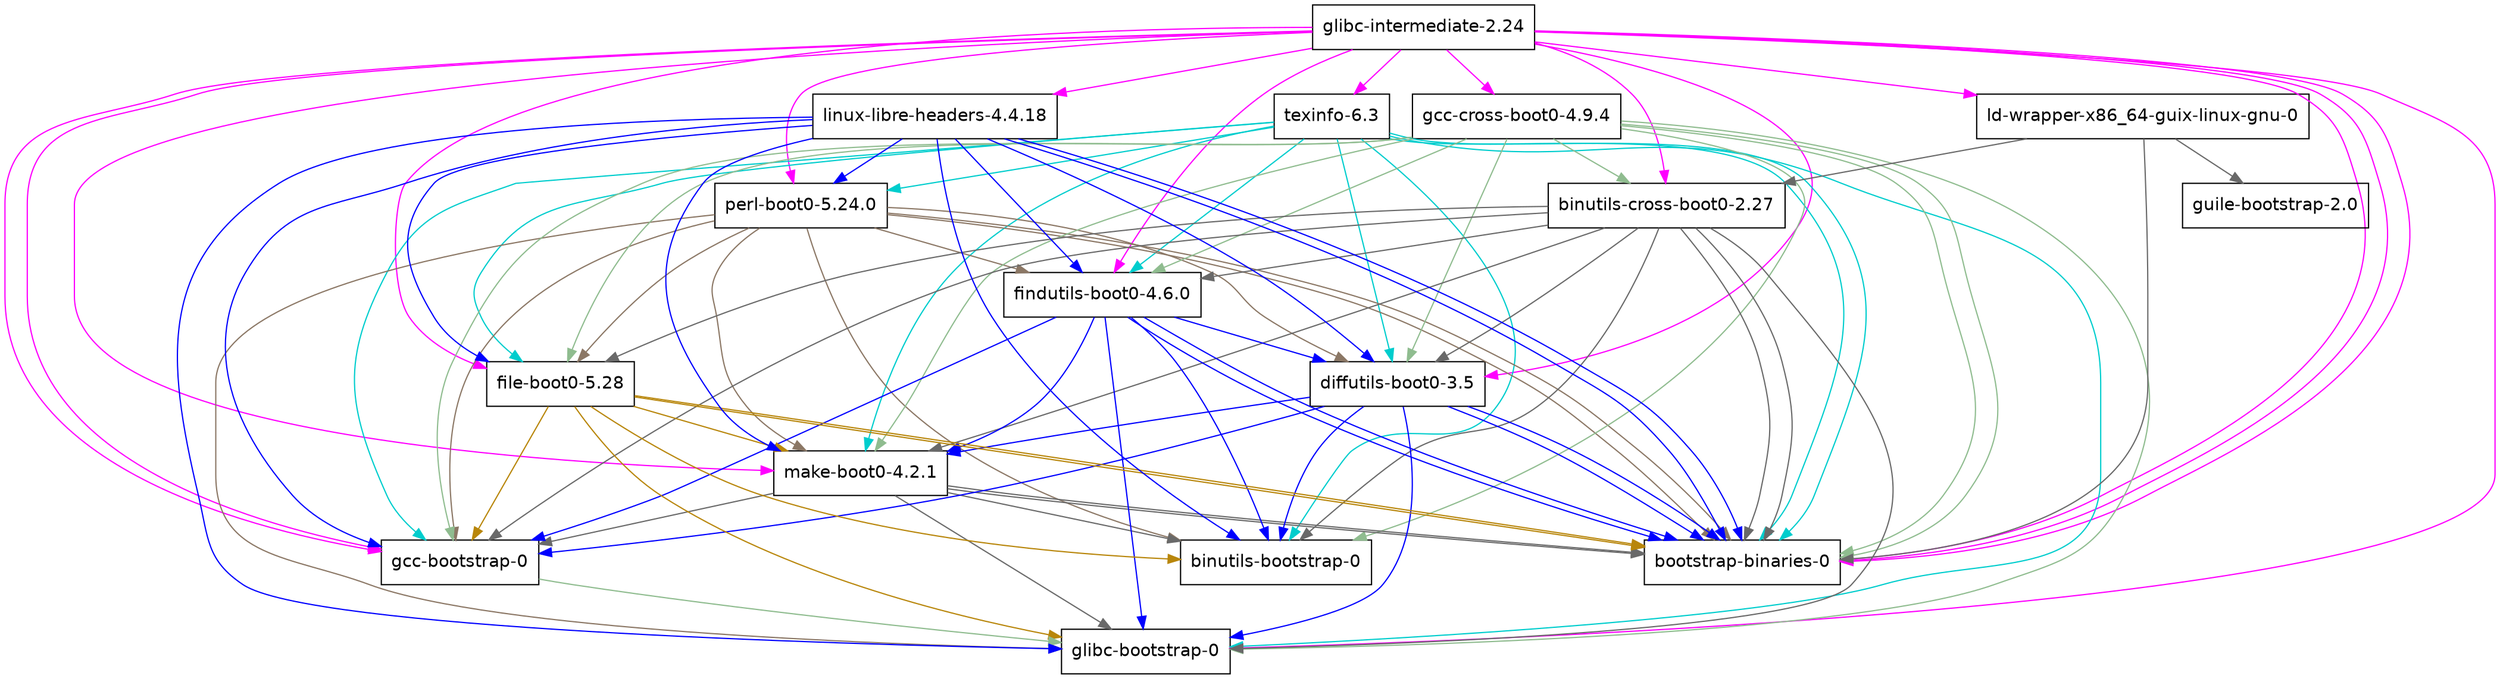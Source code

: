 digraph "Guix bag" {
  "/gnu/store/aymf6jlxxpwgr71rkiz24m646nqsyii6-glibc-intermediate-2.24.drv" [label = "glibc-intermediate-2.24", shape = box, fontname = "dejavu sans"];
  "/gnu/store/aymf6jlxxpwgr71rkiz24m646nqsyii6-glibc-intermediate-2.24.drv" -> "/gnu/store/wx8ifbb7x22cl4998fyldsr24fcv18j3-texinfo-6.3.drv" [color = magenta];
  "/gnu/store/aymf6jlxxpwgr71rkiz24m646nqsyii6-glibc-intermediate-2.24.drv" -> "/gnu/store/ccj3as3258l70lmphi48hs7n017wv75s-perl-boot0-5.24.0.drv" [color = magenta];
  "/gnu/store/aymf6jlxxpwgr71rkiz24m646nqsyii6-glibc-intermediate-2.24.drv" -> "/gnu/store/w9adgzgdqkwz0w13zxf2fn363v9wcllc-gcc-cross-boot0-4.9.4.drv" [color = magenta];
  "/gnu/store/aymf6jlxxpwgr71rkiz24m646nqsyii6-glibc-intermediate-2.24.drv" -> "/gnu/store/72snmrnjphwjxffknjhzm3xg38wd08al-ld-wrapper-x86_64-guix-linux-gnu-0.drv" [color = magenta];
  "/gnu/store/aymf6jlxxpwgr71rkiz24m646nqsyii6-glibc-intermediate-2.24.drv" -> "/gnu/store/v1v7jp438hc5rpgriwpjp04x049vh0g4-binutils-cross-boot0-2.27.drv" [color = magenta];
  "/gnu/store/aymf6jlxxpwgr71rkiz24m646nqsyii6-glibc-intermediate-2.24.drv" -> "/gnu/store/1jpld53g41rzv2bmjp6v9mckmyw75vs3-make-boot0-4.2.1.drv" [color = magenta];
  "/gnu/store/aymf6jlxxpwgr71rkiz24m646nqsyii6-glibc-intermediate-2.24.drv" -> "/gnu/store/zpphawi07xidhfs2dja3w7hmnfp99j02-diffutils-boot0-3.5.drv" [color = magenta];
  "/gnu/store/aymf6jlxxpwgr71rkiz24m646nqsyii6-glibc-intermediate-2.24.drv" -> "/gnu/store/m4900ip34w4rcgn5620iqdi1wv198d9s-findutils-boot0-4.6.0.drv" [color = magenta];
  "/gnu/store/aymf6jlxxpwgr71rkiz24m646nqsyii6-glibc-intermediate-2.24.drv" -> "/gnu/store/nwzyr3xskw0ms8cndffsfvhvm5xz96pc-file-boot0-5.28.drv" [color = magenta];
  "/gnu/store/aymf6jlxxpwgr71rkiz24m646nqsyii6-glibc-intermediate-2.24.drv" -> "/gnu/store/wda0p45jlbzg6w9j8zxw2sd11n2a4pbv-glibc-bootstrap-0.drv" [color = magenta];
  "/gnu/store/aymf6jlxxpwgr71rkiz24m646nqsyii6-glibc-intermediate-2.24.drv" -> "/gnu/store/jxlg2pb4bhxjld9kimc0vgc1pvgifzag-gcc-bootstrap-0.drv" [color = magenta];
  "/gnu/store/aymf6jlxxpwgr71rkiz24m646nqsyii6-glibc-intermediate-2.24.drv" -> "/gnu/store/pmvh852v0x1zbl4r37pcpdqnq6m3bwfk-bootstrap-binaries-0.drv" [color = magenta];
  "/gnu/store/aymf6jlxxpwgr71rkiz24m646nqsyii6-glibc-intermediate-2.24.drv" -> "/gnu/store/pmvh852v0x1zbl4r37pcpdqnq6m3bwfk-bootstrap-binaries-0.drv" [color = magenta];
  "/gnu/store/aymf6jlxxpwgr71rkiz24m646nqsyii6-glibc-intermediate-2.24.drv" -> "/gnu/store/jxlg2pb4bhxjld9kimc0vgc1pvgifzag-gcc-bootstrap-0.drv" [color = magenta];
  "/gnu/store/aymf6jlxxpwgr71rkiz24m646nqsyii6-glibc-intermediate-2.24.drv" -> "/gnu/store/pmvh852v0x1zbl4r37pcpdqnq6m3bwfk-bootstrap-binaries-0.drv" [color = magenta];
  "/gnu/store/aymf6jlxxpwgr71rkiz24m646nqsyii6-glibc-intermediate-2.24.drv" -> "/gnu/store/5syba2bxhh8z79jhq83fzy8fxcx5xb4s-linux-libre-headers-4.4.18.drv" [color = magenta];
  "/gnu/store/wx8ifbb7x22cl4998fyldsr24fcv18j3-texinfo-6.3.drv" [label = "texinfo-6.3", shape = box, fontname = "dejavu sans"];
  "/gnu/store/wx8ifbb7x22cl4998fyldsr24fcv18j3-texinfo-6.3.drv" -> "/gnu/store/1jpld53g41rzv2bmjp6v9mckmyw75vs3-make-boot0-4.2.1.drv" [color = cyan3];
  "/gnu/store/wx8ifbb7x22cl4998fyldsr24fcv18j3-texinfo-6.3.drv" -> "/gnu/store/zpphawi07xidhfs2dja3w7hmnfp99j02-diffutils-boot0-3.5.drv" [color = cyan3];
  "/gnu/store/wx8ifbb7x22cl4998fyldsr24fcv18j3-texinfo-6.3.drv" -> "/gnu/store/m4900ip34w4rcgn5620iqdi1wv198d9s-findutils-boot0-4.6.0.drv" [color = cyan3];
  "/gnu/store/wx8ifbb7x22cl4998fyldsr24fcv18j3-texinfo-6.3.drv" -> "/gnu/store/nwzyr3xskw0ms8cndffsfvhvm5xz96pc-file-boot0-5.28.drv" [color = cyan3];
  "/gnu/store/wx8ifbb7x22cl4998fyldsr24fcv18j3-texinfo-6.3.drv" -> "/gnu/store/wda0p45jlbzg6w9j8zxw2sd11n2a4pbv-glibc-bootstrap-0.drv" [color = cyan3];
  "/gnu/store/wx8ifbb7x22cl4998fyldsr24fcv18j3-texinfo-6.3.drv" -> "/gnu/store/jxlg2pb4bhxjld9kimc0vgc1pvgifzag-gcc-bootstrap-0.drv" [color = cyan3];
  "/gnu/store/wx8ifbb7x22cl4998fyldsr24fcv18j3-texinfo-6.3.drv" -> "/gnu/store/wv8sf8h4n9s5cdya223iy2wp3alr92x8-binutils-bootstrap-0.drv" [color = cyan3];
  "/gnu/store/wx8ifbb7x22cl4998fyldsr24fcv18j3-texinfo-6.3.drv" -> "/gnu/store/pmvh852v0x1zbl4r37pcpdqnq6m3bwfk-bootstrap-binaries-0.drv" [color = cyan3];
  "/gnu/store/wx8ifbb7x22cl4998fyldsr24fcv18j3-texinfo-6.3.drv" -> "/gnu/store/pmvh852v0x1zbl4r37pcpdqnq6m3bwfk-bootstrap-binaries-0.drv" [color = cyan3];
  "/gnu/store/wx8ifbb7x22cl4998fyldsr24fcv18j3-texinfo-6.3.drv" -> "/gnu/store/ccj3as3258l70lmphi48hs7n017wv75s-perl-boot0-5.24.0.drv" [color = cyan3];
  "/gnu/store/1jpld53g41rzv2bmjp6v9mckmyw75vs3-make-boot0-4.2.1.drv" [label = "make-boot0-4.2.1", shape = box, fontname = "dejavu sans"];
  "/gnu/store/1jpld53g41rzv2bmjp6v9mckmyw75vs3-make-boot0-4.2.1.drv" -> "/gnu/store/wda0p45jlbzg6w9j8zxw2sd11n2a4pbv-glibc-bootstrap-0.drv" [color = dimgrey];
  "/gnu/store/1jpld53g41rzv2bmjp6v9mckmyw75vs3-make-boot0-4.2.1.drv" -> "/gnu/store/jxlg2pb4bhxjld9kimc0vgc1pvgifzag-gcc-bootstrap-0.drv" [color = dimgrey];
  "/gnu/store/1jpld53g41rzv2bmjp6v9mckmyw75vs3-make-boot0-4.2.1.drv" -> "/gnu/store/wv8sf8h4n9s5cdya223iy2wp3alr92x8-binutils-bootstrap-0.drv" [color = dimgrey];
  "/gnu/store/1jpld53g41rzv2bmjp6v9mckmyw75vs3-make-boot0-4.2.1.drv" -> "/gnu/store/pmvh852v0x1zbl4r37pcpdqnq6m3bwfk-bootstrap-binaries-0.drv" [color = dimgrey];
  "/gnu/store/1jpld53g41rzv2bmjp6v9mckmyw75vs3-make-boot0-4.2.1.drv" -> "/gnu/store/pmvh852v0x1zbl4r37pcpdqnq6m3bwfk-bootstrap-binaries-0.drv" [color = dimgrey];
  "/gnu/store/wda0p45jlbzg6w9j8zxw2sd11n2a4pbv-glibc-bootstrap-0.drv" [label = "glibc-bootstrap-0", shape = box, fontname = "dejavu sans"];
  "/gnu/store/jxlg2pb4bhxjld9kimc0vgc1pvgifzag-gcc-bootstrap-0.drv" [label = "gcc-bootstrap-0", shape = box, fontname = "dejavu sans"];
  "/gnu/store/jxlg2pb4bhxjld9kimc0vgc1pvgifzag-gcc-bootstrap-0.drv" -> "/gnu/store/wda0p45jlbzg6w9j8zxw2sd11n2a4pbv-glibc-bootstrap-0.drv" [color = darkseagreen];
  "/gnu/store/wv8sf8h4n9s5cdya223iy2wp3alr92x8-binutils-bootstrap-0.drv" [label = "binutils-bootstrap-0", shape = box, fontname = "dejavu sans"];
  "/gnu/store/pmvh852v0x1zbl4r37pcpdqnq6m3bwfk-bootstrap-binaries-0.drv" [label = "bootstrap-binaries-0", shape = box, fontname = "dejavu sans"];
  "/gnu/store/zpphawi07xidhfs2dja3w7hmnfp99j02-diffutils-boot0-3.5.drv" [label = "diffutils-boot0-3.5", shape = box, fontname = "dejavu sans"];
  "/gnu/store/zpphawi07xidhfs2dja3w7hmnfp99j02-diffutils-boot0-3.5.drv" -> "/gnu/store/1jpld53g41rzv2bmjp6v9mckmyw75vs3-make-boot0-4.2.1.drv" [color = blue];
  "/gnu/store/zpphawi07xidhfs2dja3w7hmnfp99j02-diffutils-boot0-3.5.drv" -> "/gnu/store/wda0p45jlbzg6w9j8zxw2sd11n2a4pbv-glibc-bootstrap-0.drv" [color = blue];
  "/gnu/store/zpphawi07xidhfs2dja3w7hmnfp99j02-diffutils-boot0-3.5.drv" -> "/gnu/store/jxlg2pb4bhxjld9kimc0vgc1pvgifzag-gcc-bootstrap-0.drv" [color = blue];
  "/gnu/store/zpphawi07xidhfs2dja3w7hmnfp99j02-diffutils-boot0-3.5.drv" -> "/gnu/store/wv8sf8h4n9s5cdya223iy2wp3alr92x8-binutils-bootstrap-0.drv" [color = blue];
  "/gnu/store/zpphawi07xidhfs2dja3w7hmnfp99j02-diffutils-boot0-3.5.drv" -> "/gnu/store/pmvh852v0x1zbl4r37pcpdqnq6m3bwfk-bootstrap-binaries-0.drv" [color = blue];
  "/gnu/store/zpphawi07xidhfs2dja3w7hmnfp99j02-diffutils-boot0-3.5.drv" -> "/gnu/store/pmvh852v0x1zbl4r37pcpdqnq6m3bwfk-bootstrap-binaries-0.drv" [color = blue];
  "/gnu/store/m4900ip34w4rcgn5620iqdi1wv198d9s-findutils-boot0-4.6.0.drv" [label = "findutils-boot0-4.6.0", shape = box, fontname = "dejavu sans"];
  "/gnu/store/m4900ip34w4rcgn5620iqdi1wv198d9s-findutils-boot0-4.6.0.drv" -> "/gnu/store/1jpld53g41rzv2bmjp6v9mckmyw75vs3-make-boot0-4.2.1.drv" [color = blue];
  "/gnu/store/m4900ip34w4rcgn5620iqdi1wv198d9s-findutils-boot0-4.6.0.drv" -> "/gnu/store/zpphawi07xidhfs2dja3w7hmnfp99j02-diffutils-boot0-3.5.drv" [color = blue];
  "/gnu/store/m4900ip34w4rcgn5620iqdi1wv198d9s-findutils-boot0-4.6.0.drv" -> "/gnu/store/wda0p45jlbzg6w9j8zxw2sd11n2a4pbv-glibc-bootstrap-0.drv" [color = blue];
  "/gnu/store/m4900ip34w4rcgn5620iqdi1wv198d9s-findutils-boot0-4.6.0.drv" -> "/gnu/store/jxlg2pb4bhxjld9kimc0vgc1pvgifzag-gcc-bootstrap-0.drv" [color = blue];
  "/gnu/store/m4900ip34w4rcgn5620iqdi1wv198d9s-findutils-boot0-4.6.0.drv" -> "/gnu/store/wv8sf8h4n9s5cdya223iy2wp3alr92x8-binutils-bootstrap-0.drv" [color = blue];
  "/gnu/store/m4900ip34w4rcgn5620iqdi1wv198d9s-findutils-boot0-4.6.0.drv" -> "/gnu/store/pmvh852v0x1zbl4r37pcpdqnq6m3bwfk-bootstrap-binaries-0.drv" [color = blue];
  "/gnu/store/m4900ip34w4rcgn5620iqdi1wv198d9s-findutils-boot0-4.6.0.drv" -> "/gnu/store/pmvh852v0x1zbl4r37pcpdqnq6m3bwfk-bootstrap-binaries-0.drv" [color = blue];
  "/gnu/store/nwzyr3xskw0ms8cndffsfvhvm5xz96pc-file-boot0-5.28.drv" [label = "file-boot0-5.28", shape = box, fontname = "dejavu sans"];
  "/gnu/store/nwzyr3xskw0ms8cndffsfvhvm5xz96pc-file-boot0-5.28.drv" -> "/gnu/store/1jpld53g41rzv2bmjp6v9mckmyw75vs3-make-boot0-4.2.1.drv" [color = darkgoldenrod];
  "/gnu/store/nwzyr3xskw0ms8cndffsfvhvm5xz96pc-file-boot0-5.28.drv" -> "/gnu/store/wda0p45jlbzg6w9j8zxw2sd11n2a4pbv-glibc-bootstrap-0.drv" [color = darkgoldenrod];
  "/gnu/store/nwzyr3xskw0ms8cndffsfvhvm5xz96pc-file-boot0-5.28.drv" -> "/gnu/store/jxlg2pb4bhxjld9kimc0vgc1pvgifzag-gcc-bootstrap-0.drv" [color = darkgoldenrod];
  "/gnu/store/nwzyr3xskw0ms8cndffsfvhvm5xz96pc-file-boot0-5.28.drv" -> "/gnu/store/wv8sf8h4n9s5cdya223iy2wp3alr92x8-binutils-bootstrap-0.drv" [color = darkgoldenrod];
  "/gnu/store/nwzyr3xskw0ms8cndffsfvhvm5xz96pc-file-boot0-5.28.drv" -> "/gnu/store/pmvh852v0x1zbl4r37pcpdqnq6m3bwfk-bootstrap-binaries-0.drv" [color = darkgoldenrod];
  "/gnu/store/nwzyr3xskw0ms8cndffsfvhvm5xz96pc-file-boot0-5.28.drv" -> "/gnu/store/pmvh852v0x1zbl4r37pcpdqnq6m3bwfk-bootstrap-binaries-0.drv" [color = darkgoldenrod];
  "/gnu/store/ccj3as3258l70lmphi48hs7n017wv75s-perl-boot0-5.24.0.drv" [label = "perl-boot0-5.24.0", shape = box, fontname = "dejavu sans"];
  "/gnu/store/ccj3as3258l70lmphi48hs7n017wv75s-perl-boot0-5.24.0.drv" -> "/gnu/store/1jpld53g41rzv2bmjp6v9mckmyw75vs3-make-boot0-4.2.1.drv" [color = peachpuff4];
  "/gnu/store/ccj3as3258l70lmphi48hs7n017wv75s-perl-boot0-5.24.0.drv" -> "/gnu/store/zpphawi07xidhfs2dja3w7hmnfp99j02-diffutils-boot0-3.5.drv" [color = peachpuff4];
  "/gnu/store/ccj3as3258l70lmphi48hs7n017wv75s-perl-boot0-5.24.0.drv" -> "/gnu/store/m4900ip34w4rcgn5620iqdi1wv198d9s-findutils-boot0-4.6.0.drv" [color = peachpuff4];
  "/gnu/store/ccj3as3258l70lmphi48hs7n017wv75s-perl-boot0-5.24.0.drv" -> "/gnu/store/nwzyr3xskw0ms8cndffsfvhvm5xz96pc-file-boot0-5.28.drv" [color = peachpuff4];
  "/gnu/store/ccj3as3258l70lmphi48hs7n017wv75s-perl-boot0-5.24.0.drv" -> "/gnu/store/wda0p45jlbzg6w9j8zxw2sd11n2a4pbv-glibc-bootstrap-0.drv" [color = peachpuff4];
  "/gnu/store/ccj3as3258l70lmphi48hs7n017wv75s-perl-boot0-5.24.0.drv" -> "/gnu/store/jxlg2pb4bhxjld9kimc0vgc1pvgifzag-gcc-bootstrap-0.drv" [color = peachpuff4];
  "/gnu/store/ccj3as3258l70lmphi48hs7n017wv75s-perl-boot0-5.24.0.drv" -> "/gnu/store/wv8sf8h4n9s5cdya223iy2wp3alr92x8-binutils-bootstrap-0.drv" [color = peachpuff4];
  "/gnu/store/ccj3as3258l70lmphi48hs7n017wv75s-perl-boot0-5.24.0.drv" -> "/gnu/store/pmvh852v0x1zbl4r37pcpdqnq6m3bwfk-bootstrap-binaries-0.drv" [color = peachpuff4];
  "/gnu/store/ccj3as3258l70lmphi48hs7n017wv75s-perl-boot0-5.24.0.drv" -> "/gnu/store/pmvh852v0x1zbl4r37pcpdqnq6m3bwfk-bootstrap-binaries-0.drv" [color = peachpuff4];
  "/gnu/store/w9adgzgdqkwz0w13zxf2fn363v9wcllc-gcc-cross-boot0-4.9.4.drv" [label = "gcc-cross-boot0-4.9.4", shape = box, fontname = "dejavu sans"];
  "/gnu/store/w9adgzgdqkwz0w13zxf2fn363v9wcllc-gcc-cross-boot0-4.9.4.drv" -> "/gnu/store/v1v7jp438hc5rpgriwpjp04x049vh0g4-binutils-cross-boot0-2.27.drv" [color = darkseagreen];
  "/gnu/store/w9adgzgdqkwz0w13zxf2fn363v9wcllc-gcc-cross-boot0-4.9.4.drv" -> "/gnu/store/wda0p45jlbzg6w9j8zxw2sd11n2a4pbv-glibc-bootstrap-0.drv" [color = darkseagreen];
  "/gnu/store/w9adgzgdqkwz0w13zxf2fn363v9wcllc-gcc-cross-boot0-4.9.4.drv" -> "/gnu/store/1jpld53g41rzv2bmjp6v9mckmyw75vs3-make-boot0-4.2.1.drv" [color = darkseagreen];
  "/gnu/store/w9adgzgdqkwz0w13zxf2fn363v9wcllc-gcc-cross-boot0-4.9.4.drv" -> "/gnu/store/zpphawi07xidhfs2dja3w7hmnfp99j02-diffutils-boot0-3.5.drv" [color = darkseagreen];
  "/gnu/store/w9adgzgdqkwz0w13zxf2fn363v9wcllc-gcc-cross-boot0-4.9.4.drv" -> "/gnu/store/m4900ip34w4rcgn5620iqdi1wv198d9s-findutils-boot0-4.6.0.drv" [color = darkseagreen];
  "/gnu/store/w9adgzgdqkwz0w13zxf2fn363v9wcllc-gcc-cross-boot0-4.9.4.drv" -> "/gnu/store/nwzyr3xskw0ms8cndffsfvhvm5xz96pc-file-boot0-5.28.drv" [color = darkseagreen];
  "/gnu/store/w9adgzgdqkwz0w13zxf2fn363v9wcllc-gcc-cross-boot0-4.9.4.drv" -> "/gnu/store/jxlg2pb4bhxjld9kimc0vgc1pvgifzag-gcc-bootstrap-0.drv" [color = darkseagreen];
  "/gnu/store/w9adgzgdqkwz0w13zxf2fn363v9wcllc-gcc-cross-boot0-4.9.4.drv" -> "/gnu/store/wv8sf8h4n9s5cdya223iy2wp3alr92x8-binutils-bootstrap-0.drv" [color = darkseagreen];
  "/gnu/store/w9adgzgdqkwz0w13zxf2fn363v9wcllc-gcc-cross-boot0-4.9.4.drv" -> "/gnu/store/pmvh852v0x1zbl4r37pcpdqnq6m3bwfk-bootstrap-binaries-0.drv" [color = darkseagreen];
  "/gnu/store/w9adgzgdqkwz0w13zxf2fn363v9wcllc-gcc-cross-boot0-4.9.4.drv" -> "/gnu/store/pmvh852v0x1zbl4r37pcpdqnq6m3bwfk-bootstrap-binaries-0.drv" [color = darkseagreen];
  "/gnu/store/v1v7jp438hc5rpgriwpjp04x049vh0g4-binutils-cross-boot0-2.27.drv" [label = "binutils-cross-boot0-2.27", shape = box, fontname = "dejavu sans"];
  "/gnu/store/v1v7jp438hc5rpgriwpjp04x049vh0g4-binutils-cross-boot0-2.27.drv" -> "/gnu/store/1jpld53g41rzv2bmjp6v9mckmyw75vs3-make-boot0-4.2.1.drv" [color = dimgrey];
  "/gnu/store/v1v7jp438hc5rpgriwpjp04x049vh0g4-binutils-cross-boot0-2.27.drv" -> "/gnu/store/zpphawi07xidhfs2dja3w7hmnfp99j02-diffutils-boot0-3.5.drv" [color = dimgrey];
  "/gnu/store/v1v7jp438hc5rpgriwpjp04x049vh0g4-binutils-cross-boot0-2.27.drv" -> "/gnu/store/m4900ip34w4rcgn5620iqdi1wv198d9s-findutils-boot0-4.6.0.drv" [color = dimgrey];
  "/gnu/store/v1v7jp438hc5rpgriwpjp04x049vh0g4-binutils-cross-boot0-2.27.drv" -> "/gnu/store/nwzyr3xskw0ms8cndffsfvhvm5xz96pc-file-boot0-5.28.drv" [color = dimgrey];
  "/gnu/store/v1v7jp438hc5rpgriwpjp04x049vh0g4-binutils-cross-boot0-2.27.drv" -> "/gnu/store/wda0p45jlbzg6w9j8zxw2sd11n2a4pbv-glibc-bootstrap-0.drv" [color = dimgrey];
  "/gnu/store/v1v7jp438hc5rpgriwpjp04x049vh0g4-binutils-cross-boot0-2.27.drv" -> "/gnu/store/jxlg2pb4bhxjld9kimc0vgc1pvgifzag-gcc-bootstrap-0.drv" [color = dimgrey];
  "/gnu/store/v1v7jp438hc5rpgriwpjp04x049vh0g4-binutils-cross-boot0-2.27.drv" -> "/gnu/store/wv8sf8h4n9s5cdya223iy2wp3alr92x8-binutils-bootstrap-0.drv" [color = dimgrey];
  "/gnu/store/v1v7jp438hc5rpgriwpjp04x049vh0g4-binutils-cross-boot0-2.27.drv" -> "/gnu/store/pmvh852v0x1zbl4r37pcpdqnq6m3bwfk-bootstrap-binaries-0.drv" [color = dimgrey];
  "/gnu/store/v1v7jp438hc5rpgriwpjp04x049vh0g4-binutils-cross-boot0-2.27.drv" -> "/gnu/store/pmvh852v0x1zbl4r37pcpdqnq6m3bwfk-bootstrap-binaries-0.drv" [color = dimgrey];
  "/gnu/store/72snmrnjphwjxffknjhzm3xg38wd08al-ld-wrapper-x86_64-guix-linux-gnu-0.drv" [label = "ld-wrapper-x86_64-guix-linux-gnu-0", shape = box, fontname = "dejavu sans"];
  "/gnu/store/72snmrnjphwjxffknjhzm3xg38wd08al-ld-wrapper-x86_64-guix-linux-gnu-0.drv" -> "/gnu/store/v1v7jp438hc5rpgriwpjp04x049vh0g4-binutils-cross-boot0-2.27.drv" [color = dimgrey];
  "/gnu/store/72snmrnjphwjxffknjhzm3xg38wd08al-ld-wrapper-x86_64-guix-linux-gnu-0.drv" -> "/gnu/store/af19ma2vm3qhvh3rw6cdivyp98s18bj3-guile-bootstrap-2.0.drv" [color = dimgrey];
  "/gnu/store/72snmrnjphwjxffknjhzm3xg38wd08al-ld-wrapper-x86_64-guix-linux-gnu-0.drv" -> "/gnu/store/pmvh852v0x1zbl4r37pcpdqnq6m3bwfk-bootstrap-binaries-0.drv" [color = dimgrey];
  "/gnu/store/af19ma2vm3qhvh3rw6cdivyp98s18bj3-guile-bootstrap-2.0.drv" [label = "guile-bootstrap-2.0", shape = box, fontname = "dejavu sans"];
  "/gnu/store/5syba2bxhh8z79jhq83fzy8fxcx5xb4s-linux-libre-headers-4.4.18.drv" [label = "linux-libre-headers-4.4.18", shape = box, fontname = "dejavu sans"];
  "/gnu/store/5syba2bxhh8z79jhq83fzy8fxcx5xb4s-linux-libre-headers-4.4.18.drv" -> "/gnu/store/ccj3as3258l70lmphi48hs7n017wv75s-perl-boot0-5.24.0.drv" [color = blue];
  "/gnu/store/5syba2bxhh8z79jhq83fzy8fxcx5xb4s-linux-libre-headers-4.4.18.drv" -> "/gnu/store/1jpld53g41rzv2bmjp6v9mckmyw75vs3-make-boot0-4.2.1.drv" [color = blue];
  "/gnu/store/5syba2bxhh8z79jhq83fzy8fxcx5xb4s-linux-libre-headers-4.4.18.drv" -> "/gnu/store/zpphawi07xidhfs2dja3w7hmnfp99j02-diffutils-boot0-3.5.drv" [color = blue];
  "/gnu/store/5syba2bxhh8z79jhq83fzy8fxcx5xb4s-linux-libre-headers-4.4.18.drv" -> "/gnu/store/m4900ip34w4rcgn5620iqdi1wv198d9s-findutils-boot0-4.6.0.drv" [color = blue];
  "/gnu/store/5syba2bxhh8z79jhq83fzy8fxcx5xb4s-linux-libre-headers-4.4.18.drv" -> "/gnu/store/nwzyr3xskw0ms8cndffsfvhvm5xz96pc-file-boot0-5.28.drv" [color = blue];
  "/gnu/store/5syba2bxhh8z79jhq83fzy8fxcx5xb4s-linux-libre-headers-4.4.18.drv" -> "/gnu/store/wda0p45jlbzg6w9j8zxw2sd11n2a4pbv-glibc-bootstrap-0.drv" [color = blue];
  "/gnu/store/5syba2bxhh8z79jhq83fzy8fxcx5xb4s-linux-libre-headers-4.4.18.drv" -> "/gnu/store/jxlg2pb4bhxjld9kimc0vgc1pvgifzag-gcc-bootstrap-0.drv" [color = blue];
  "/gnu/store/5syba2bxhh8z79jhq83fzy8fxcx5xb4s-linux-libre-headers-4.4.18.drv" -> "/gnu/store/wv8sf8h4n9s5cdya223iy2wp3alr92x8-binutils-bootstrap-0.drv" [color = blue];
  "/gnu/store/5syba2bxhh8z79jhq83fzy8fxcx5xb4s-linux-libre-headers-4.4.18.drv" -> "/gnu/store/pmvh852v0x1zbl4r37pcpdqnq6m3bwfk-bootstrap-binaries-0.drv" [color = blue];
  "/gnu/store/5syba2bxhh8z79jhq83fzy8fxcx5xb4s-linux-libre-headers-4.4.18.drv" -> "/gnu/store/pmvh852v0x1zbl4r37pcpdqnq6m3bwfk-bootstrap-binaries-0.drv" [color = blue];

}
